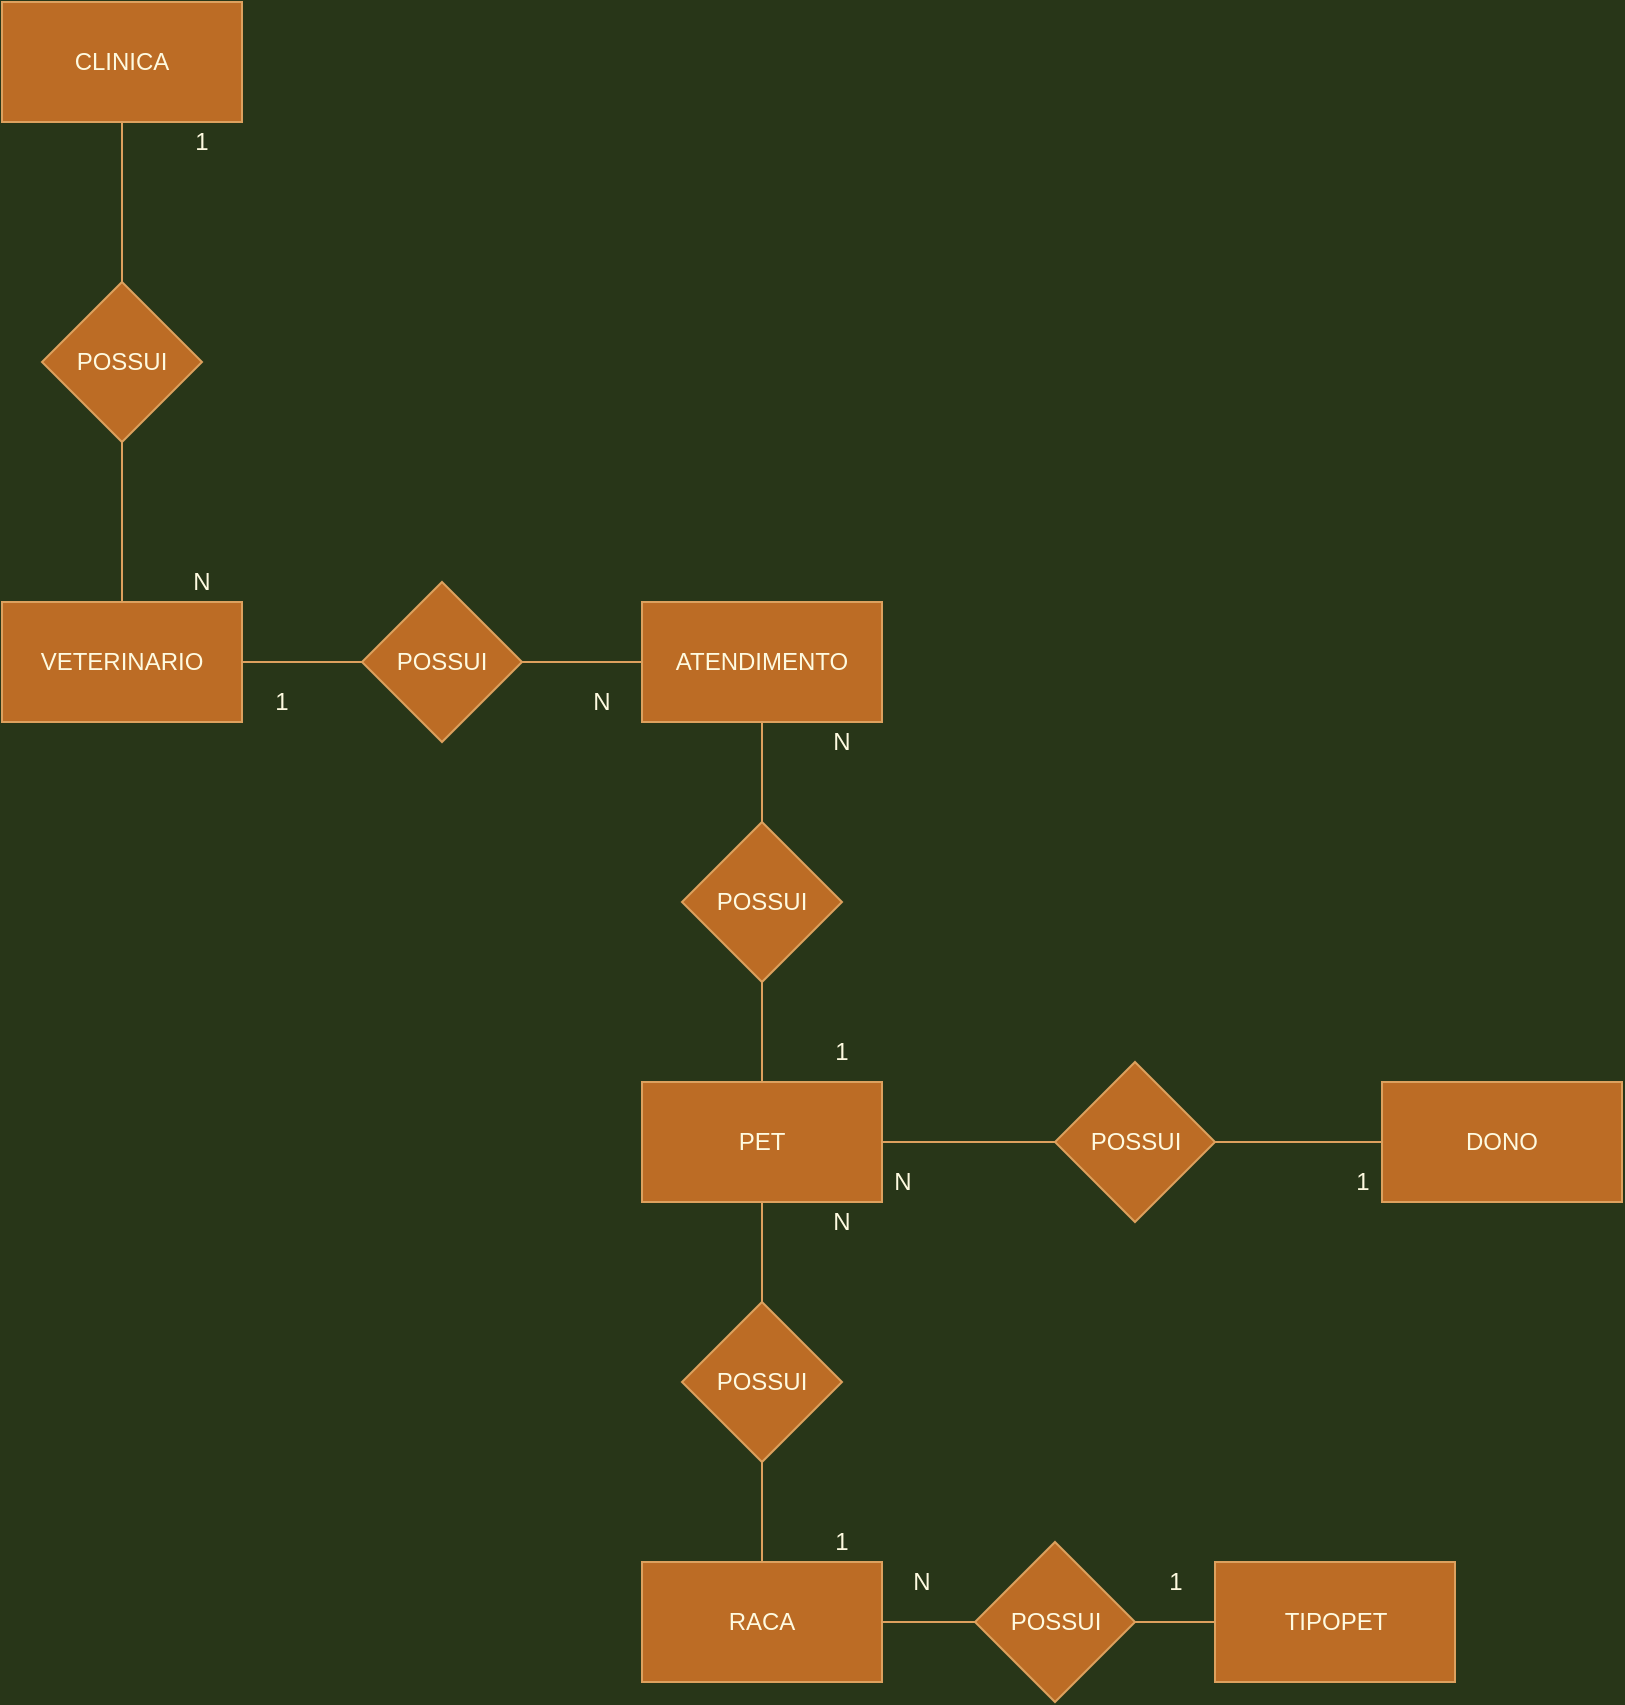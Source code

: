 <mxfile version="14.8.6" type="google" pages="2"><diagram id="g7eL8em8Z0sRDuetzhEX" name="Conceitual"><mxGraphModel dx="1422" dy="737" grid="1" gridSize="10" guides="1" tooltips="1" connect="1" arrows="1" fold="1" page="1" pageScale="1" pageWidth="827" pageHeight="1169" background="#283618" math="0" shadow="0"><root><mxCell id="0"/><mxCell id="1" parent="0"/><mxCell id="jaFsvLU_fsv56bhdkit_-1" value="CLINICA" style="rounded=0;whiteSpace=wrap;html=1;sketch=0;strokeColor=#DDA15E;fillColor=#BC6C25;fontColor=#FEFAE0;" parent="1" vertex="1"><mxGeometry x="60" y="60" width="120" height="60" as="geometry"/></mxCell><mxCell id="0H1CO0OoZdh0oAA5WzBR-9" style="edgeStyle=orthogonalEdgeStyle;curved=0;rounded=1;sketch=0;orthogonalLoop=1;jettySize=auto;html=1;endArrow=none;endFill=0;strokeColor=#DDA15E;fillColor=#BC6C25;fontColor=#FEFAE0;labelBackgroundColor=#283618;" parent="1" source="jaFsvLU_fsv56bhdkit_-3" target="XgD38zobs8YrJqWE0Dlh-2" edge="1"><mxGeometry relative="1" as="geometry"><mxPoint x="120" y="585" as="targetPoint"/></mxGeometry></mxCell><mxCell id="V1J7O3m6FTFfyrgCPqVt-3" style="edgeStyle=orthogonalEdgeStyle;curved=0;rounded=1;sketch=0;orthogonalLoop=1;jettySize=auto;html=1;fontColor=#FEFAE0;strokeColor=#DDA15E;fillColor=#BC6C25;endArrow=none;endFill=0;" parent="1" source="jaFsvLU_fsv56bhdkit_-3" target="V1J7O3m6FTFfyrgCPqVt-1" edge="1"><mxGeometry relative="1" as="geometry"/></mxCell><mxCell id="jaFsvLU_fsv56bhdkit_-3" value="PET" style="rounded=0;whiteSpace=wrap;html=1;sketch=0;strokeColor=#DDA15E;fillColor=#BC6C25;fontColor=#FEFAE0;" parent="1" vertex="1"><mxGeometry x="380" y="600" width="120" height="60" as="geometry"/></mxCell><mxCell id="0H1CO0OoZdh0oAA5WzBR-11" style="edgeStyle=orthogonalEdgeStyle;curved=0;rounded=1;sketch=0;orthogonalLoop=1;jettySize=auto;html=1;entryX=0.5;entryY=1;entryDx=0;entryDy=0;endArrow=none;endFill=0;strokeColor=#DDA15E;fillColor=#BC6C25;fontColor=#FEFAE0;labelBackgroundColor=#283618;" parent="1" source="jaFsvLU_fsv56bhdkit_-4" target="jaFsvLU_fsv56bhdkit_-6" edge="1"><mxGeometry relative="1" as="geometry"/></mxCell><mxCell id="jaFsvLU_fsv56bhdkit_-4" value="VETERINARIO" style="rounded=0;whiteSpace=wrap;html=1;sketch=0;strokeColor=#DDA15E;fillColor=#BC6C25;fontColor=#FEFAE0;" parent="1" vertex="1"><mxGeometry x="60" y="360" width="120" height="60" as="geometry"/></mxCell><mxCell id="0H1CO0OoZdh0oAA5WzBR-10" style="edgeStyle=orthogonalEdgeStyle;curved=0;rounded=1;sketch=0;orthogonalLoop=1;jettySize=auto;html=1;endArrow=none;endFill=0;strokeColor=#DDA15E;fillColor=#BC6C25;fontColor=#FEFAE0;labelBackgroundColor=#283618;" parent="1" source="XgD38zobs8YrJqWE0Dlh-3" target="jaFsvLU_fsv56bhdkit_-4" edge="1"><mxGeometry relative="1" as="geometry"><mxPoint x="120" y="505" as="sourcePoint"/></mxGeometry></mxCell><mxCell id="0H1CO0OoZdh0oAA5WzBR-12" style="edgeStyle=orthogonalEdgeStyle;curved=0;rounded=1;sketch=0;orthogonalLoop=1;jettySize=auto;html=1;entryX=0.5;entryY=1;entryDx=0;entryDy=0;endArrow=none;endFill=0;strokeColor=#DDA15E;fillColor=#BC6C25;fontColor=#FEFAE0;labelBackgroundColor=#283618;" parent="1" source="jaFsvLU_fsv56bhdkit_-6" target="jaFsvLU_fsv56bhdkit_-1" edge="1"><mxGeometry relative="1" as="geometry"/></mxCell><mxCell id="jaFsvLU_fsv56bhdkit_-6" value="POSSUI" style="rhombus;whiteSpace=wrap;html=1;rounded=0;sketch=0;strokeColor=#DDA15E;fillColor=#BC6C25;fontColor=#FEFAE0;" parent="1" vertex="1"><mxGeometry x="80" y="200" width="80" height="80" as="geometry"/></mxCell><mxCell id="jaFsvLU_fsv56bhdkit_-26" value="N" style="text;html=1;strokeColor=none;fillColor=none;align=center;verticalAlign=middle;whiteSpace=wrap;rounded=0;sketch=0;fontColor=#FEFAE0;" parent="1" vertex="1"><mxGeometry x="140" y="340" width="40" height="20" as="geometry"/></mxCell><mxCell id="jaFsvLU_fsv56bhdkit_-31" value="N" style="text;html=1;strokeColor=none;fillColor=none;align=center;verticalAlign=middle;whiteSpace=wrap;rounded=0;sketch=0;fontColor=#FEFAE0;" parent="1" vertex="1"><mxGeometry x="340" y="400" width="40" height="20" as="geometry"/></mxCell><mxCell id="jaFsvLU_fsv56bhdkit_-33" value="1" style="text;html=1;strokeColor=none;fillColor=none;align=center;verticalAlign=middle;whiteSpace=wrap;rounded=0;sketch=0;fontColor=#FEFAE0;" parent="1" vertex="1"><mxGeometry x="140" y="120" width="40" height="20" as="geometry"/></mxCell><mxCell id="0H1CO0OoZdh0oAA5WzBR-1" value="RACA" style="rounded=0;whiteSpace=wrap;html=1;sketch=0;strokeColor=#DDA15E;fillColor=#BC6C25;fontColor=#FEFAE0;" parent="1" vertex="1"><mxGeometry x="380" y="840" width="120" height="60" as="geometry"/></mxCell><mxCell id="0H1CO0OoZdh0oAA5WzBR-2" value="TIPOPET" style="rounded=0;whiteSpace=wrap;html=1;sketch=0;strokeColor=#DDA15E;fillColor=#BC6C25;fontColor=#FEFAE0;" parent="1" vertex="1"><mxGeometry x="666.5" y="840" width="120" height="60" as="geometry"/></mxCell><mxCell id="0H1CO0OoZdh0oAA5WzBR-5" style="edgeStyle=orthogonalEdgeStyle;curved=0;rounded=1;sketch=0;orthogonalLoop=1;jettySize=auto;html=1;strokeColor=#DDA15E;fillColor=#BC6C25;fontColor=#FEFAE0;endArrow=none;endFill=0;labelBackgroundColor=#283618;" parent="1" source="0H1CO0OoZdh0oAA5WzBR-3" target="jaFsvLU_fsv56bhdkit_-3" edge="1"><mxGeometry relative="1" as="geometry"/></mxCell><mxCell id="0H1CO0OoZdh0oAA5WzBR-6" style="edgeStyle=orthogonalEdgeStyle;curved=0;rounded=1;sketch=0;orthogonalLoop=1;jettySize=auto;html=1;endArrow=none;endFill=0;strokeColor=#DDA15E;fillColor=#BC6C25;fontColor=#FEFAE0;labelBackgroundColor=#283618;" parent="1" source="0H1CO0OoZdh0oAA5WzBR-3" target="0H1CO0OoZdh0oAA5WzBR-1" edge="1"><mxGeometry relative="1" as="geometry"/></mxCell><mxCell id="0H1CO0OoZdh0oAA5WzBR-3" value="POSSUI" style="rhombus;whiteSpace=wrap;html=1;rounded=0;sketch=0;strokeColor=#DDA15E;fillColor=#BC6C25;fontColor=#FEFAE0;" parent="1" vertex="1"><mxGeometry x="400" y="710" width="80" height="80" as="geometry"/></mxCell><mxCell id="0H1CO0OoZdh0oAA5WzBR-7" style="edgeStyle=orthogonalEdgeStyle;curved=0;rounded=1;sketch=0;orthogonalLoop=1;jettySize=auto;html=1;entryX=1;entryY=0.5;entryDx=0;entryDy=0;endArrow=none;endFill=0;strokeColor=#DDA15E;fillColor=#BC6C25;fontColor=#FEFAE0;labelBackgroundColor=#283618;" parent="1" source="0H1CO0OoZdh0oAA5WzBR-4" target="0H1CO0OoZdh0oAA5WzBR-1" edge="1"><mxGeometry relative="1" as="geometry"/></mxCell><mxCell id="0H1CO0OoZdh0oAA5WzBR-8" style="edgeStyle=orthogonalEdgeStyle;curved=0;rounded=1;sketch=0;orthogonalLoop=1;jettySize=auto;html=1;entryX=0;entryY=0.5;entryDx=0;entryDy=0;endArrow=none;endFill=0;strokeColor=#DDA15E;fillColor=#BC6C25;fontColor=#FEFAE0;labelBackgroundColor=#283618;" parent="1" source="0H1CO0OoZdh0oAA5WzBR-4" target="0H1CO0OoZdh0oAA5WzBR-2" edge="1"><mxGeometry relative="1" as="geometry"/></mxCell><mxCell id="0H1CO0OoZdh0oAA5WzBR-4" value="POSSUI" style="rhombus;whiteSpace=wrap;html=1;rounded=0;sketch=0;strokeColor=#DDA15E;fillColor=#BC6C25;fontColor=#FEFAE0;" parent="1" vertex="1"><mxGeometry x="546.5" y="830" width="80" height="80" as="geometry"/></mxCell><mxCell id="HZg0CSPUJzr8O0tT4qtL-1" value="N" style="text;html=1;strokeColor=none;fillColor=none;align=center;verticalAlign=middle;whiteSpace=wrap;rounded=0;sketch=0;fontColor=#FEFAE0;" parent="1" vertex="1"><mxGeometry x="460" y="660" width="40" height="20" as="geometry"/></mxCell><mxCell id="HZg0CSPUJzr8O0tT4qtL-2" value="N" style="text;html=1;strokeColor=none;fillColor=none;align=center;verticalAlign=middle;whiteSpace=wrap;rounded=0;sketch=0;fontColor=#FEFAE0;" parent="1" vertex="1"><mxGeometry x="500" y="840" width="40" height="20" as="geometry"/></mxCell><mxCell id="HZg0CSPUJzr8O0tT4qtL-3" value="1" style="text;html=1;strokeColor=none;fillColor=none;align=center;verticalAlign=middle;whiteSpace=wrap;rounded=0;sketch=0;fontColor=#FEFAE0;" parent="1" vertex="1"><mxGeometry x="626.5" y="840" width="40" height="20" as="geometry"/></mxCell><mxCell id="HZg0CSPUJzr8O0tT4qtL-5" value="1" style="text;html=1;strokeColor=none;fillColor=none;align=center;verticalAlign=middle;whiteSpace=wrap;rounded=0;sketch=0;fontColor=#FEFAE0;" parent="1" vertex="1"><mxGeometry x="460" y="820" width="40" height="20" as="geometry"/></mxCell><mxCell id="XgD38zobs8YrJqWE0Dlh-5" style="edgeStyle=orthogonalEdgeStyle;rounded=0;orthogonalLoop=1;jettySize=auto;html=1;endArrow=none;endFill=0;labelBackgroundColor=#283618;strokeColor=#DDA15E;fontColor=#FEFAE0;" parent="1" source="XgD38zobs8YrJqWE0Dlh-1" target="XgD38zobs8YrJqWE0Dlh-3" edge="1"><mxGeometry relative="1" as="geometry"/></mxCell><mxCell id="XgD38zobs8YrJqWE0Dlh-1" value="ATENDIMENTO" style="rounded=0;whiteSpace=wrap;html=1;sketch=0;strokeColor=#DDA15E;fillColor=#BC6C25;fontColor=#FEFAE0;" parent="1" vertex="1"><mxGeometry x="380" y="360" width="120" height="60" as="geometry"/></mxCell><mxCell id="XgD38zobs8YrJqWE0Dlh-4" style="edgeStyle=orthogonalEdgeStyle;rounded=0;orthogonalLoop=1;jettySize=auto;html=1;entryX=0.5;entryY=1;entryDx=0;entryDy=0;endArrow=none;endFill=0;labelBackgroundColor=#283618;strokeColor=#DDA15E;fontColor=#FEFAE0;" parent="1" source="XgD38zobs8YrJqWE0Dlh-2" target="XgD38zobs8YrJqWE0Dlh-1" edge="1"><mxGeometry relative="1" as="geometry"/></mxCell><mxCell id="XgD38zobs8YrJqWE0Dlh-2" value="POSSUI" style="rhombus;whiteSpace=wrap;html=1;rounded=0;sketch=0;strokeColor=#DDA15E;fillColor=#BC6C25;fontColor=#FEFAE0;" parent="1" vertex="1"><mxGeometry x="400" y="470" width="80" height="80" as="geometry"/></mxCell><mxCell id="XgD38zobs8YrJqWE0Dlh-3" value="POSSUI" style="rhombus;whiteSpace=wrap;html=1;rounded=0;sketch=0;strokeColor=#DDA15E;fillColor=#BC6C25;fontColor=#FEFAE0;" parent="1" vertex="1"><mxGeometry x="240" y="350" width="80" height="80" as="geometry"/></mxCell><mxCell id="XgD38zobs8YrJqWE0Dlh-6" value="1" style="text;html=1;strokeColor=none;fillColor=none;align=center;verticalAlign=middle;whiteSpace=wrap;rounded=0;sketch=0;fontColor=#FEFAE0;" parent="1" vertex="1"><mxGeometry x="460" y="575" width="40" height="20" as="geometry"/></mxCell><mxCell id="XgD38zobs8YrJqWE0Dlh-7" value="N" style="text;html=1;strokeColor=none;fillColor=none;align=center;verticalAlign=middle;whiteSpace=wrap;rounded=0;sketch=0;fontColor=#FEFAE0;" parent="1" vertex="1"><mxGeometry x="460" y="420" width="40" height="20" as="geometry"/></mxCell><mxCell id="XgD38zobs8YrJqWE0Dlh-8" value="1" style="text;html=1;strokeColor=none;fillColor=none;align=center;verticalAlign=middle;whiteSpace=wrap;rounded=0;sketch=0;fontColor=#FEFAE0;" parent="1" vertex="1"><mxGeometry x="180" y="400" width="40" height="20" as="geometry"/></mxCell><mxCell id="V1J7O3m6FTFfyrgCPqVt-4" style="edgeStyle=orthogonalEdgeStyle;curved=0;rounded=1;sketch=0;orthogonalLoop=1;jettySize=auto;html=1;fontColor=#FEFAE0;endArrow=none;endFill=0;strokeColor=#DDA15E;fillColor=#BC6C25;" parent="1" source="V1J7O3m6FTFfyrgCPqVt-1" target="V1J7O3m6FTFfyrgCPqVt-2" edge="1"><mxGeometry relative="1" as="geometry"/></mxCell><mxCell id="V1J7O3m6FTFfyrgCPqVt-1" value="POSSUI" style="rhombus;whiteSpace=wrap;html=1;rounded=0;sketch=0;strokeColor=#DDA15E;fillColor=#BC6C25;fontColor=#FEFAE0;" parent="1" vertex="1"><mxGeometry x="586.5" y="590" width="80" height="80" as="geometry"/></mxCell><mxCell id="V1J7O3m6FTFfyrgCPqVt-2" value="DONO" style="rounded=0;whiteSpace=wrap;html=1;sketch=0;strokeColor=#DDA15E;fillColor=#BC6C25;fontColor=#FEFAE0;" parent="1" vertex="1"><mxGeometry x="750" y="600" width="120" height="60" as="geometry"/></mxCell><mxCell id="V1J7O3m6FTFfyrgCPqVt-5" value="1" style="text;html=1;align=center;verticalAlign=middle;resizable=0;points=[];autosize=1;strokeColor=none;fontColor=#FEFAE0;" parent="1" vertex="1"><mxGeometry x="730" y="640" width="20" height="20" as="geometry"/></mxCell><mxCell id="V1J7O3m6FTFfyrgCPqVt-6" value="N" style="text;html=1;align=center;verticalAlign=middle;resizable=0;points=[];autosize=1;strokeColor=none;fontColor=#FEFAE0;" parent="1" vertex="1"><mxGeometry x="500" y="640" width="20" height="20" as="geometry"/></mxCell></root></mxGraphModel></diagram><diagram id="_Ur5FO-IDOzHzAHvugTp" name="Lógico"><mxGraphModel dx="1422" dy="737" grid="1" gridSize="10" guides="1" tooltips="1" connect="1" arrows="1" fold="1" page="1" pageScale="1" pageWidth="827" pageHeight="1169" background="#114B5F" math="0" shadow="0"><root><mxCell id="P8L1cj9mrE4I5MtNy8zU-0"/><mxCell id="P8L1cj9mrE4I5MtNy8zU-1" parent="P8L1cj9mrE4I5MtNy8zU-0"/><mxCell id="P8L1cj9mrE4I5MtNy8zU-2" value="Clinica" style="shape=table;startSize=30;container=1;collapsible=1;childLayout=tableLayout;fixedRows=1;rowLines=0;fontStyle=1;align=center;resizeLast=1;rounded=0;sketch=0;fillColor=#F45B69;strokeColor=#028090;fontColor=#E4FDE1;" parent="P8L1cj9mrE4I5MtNy8zU-1" vertex="1"><mxGeometry x="170" y="130" width="180" height="160" as="geometry"/></mxCell><mxCell id="P8L1cj9mrE4I5MtNy8zU-3" value="" style="shape=partialRectangle;collapsible=0;dropTarget=0;pointerEvents=0;fillColor=none;top=0;left=0;bottom=1;right=0;points=[[0,0.5],[1,0.5]];portConstraint=eastwest;strokeColor=#028090;fontColor=#E4FDE1;" parent="P8L1cj9mrE4I5MtNy8zU-2" vertex="1"><mxGeometry y="30" width="180" height="30" as="geometry"/></mxCell><mxCell id="P8L1cj9mrE4I5MtNy8zU-4" value="PK" style="shape=partialRectangle;connectable=0;fillColor=none;top=0;left=0;bottom=0;right=0;fontStyle=1;overflow=hidden;strokeColor=#028090;fontColor=#E4FDE1;" parent="P8L1cj9mrE4I5MtNy8zU-3" vertex="1"><mxGeometry width="30" height="30" as="geometry"/></mxCell><mxCell id="P8L1cj9mrE4I5MtNy8zU-5" value="idClinica" style="shape=partialRectangle;connectable=0;fillColor=none;top=0;left=0;bottom=0;right=0;align=left;spacingLeft=6;fontStyle=5;overflow=hidden;strokeColor=#028090;fontColor=#E4FDE1;" parent="P8L1cj9mrE4I5MtNy8zU-3" vertex="1"><mxGeometry x="30" width="150" height="30" as="geometry"/></mxCell><mxCell id="P8L1cj9mrE4I5MtNy8zU-6" value="" style="shape=partialRectangle;collapsible=0;dropTarget=0;pointerEvents=0;fillColor=none;top=0;left=0;bottom=0;right=0;points=[[0,0.5],[1,0.5]];portConstraint=eastwest;strokeColor=#028090;fontColor=#E4FDE1;" parent="P8L1cj9mrE4I5MtNy8zU-2" vertex="1"><mxGeometry y="60" width="180" height="30" as="geometry"/></mxCell><mxCell id="P8L1cj9mrE4I5MtNy8zU-7" value="" style="shape=partialRectangle;connectable=0;fillColor=none;top=0;left=0;bottom=0;right=0;editable=1;overflow=hidden;strokeColor=#028090;fontColor=#E4FDE1;" parent="P8L1cj9mrE4I5MtNy8zU-6" vertex="1"><mxGeometry width="30" height="30" as="geometry"/></mxCell><mxCell id="P8L1cj9mrE4I5MtNy8zU-8" value="RazaoSocial" style="shape=partialRectangle;connectable=0;fillColor=none;top=0;left=0;bottom=0;right=0;align=left;spacingLeft=6;overflow=hidden;strokeColor=#028090;fontColor=#E4FDE1;" parent="P8L1cj9mrE4I5MtNy8zU-6" vertex="1"><mxGeometry x="30" width="150" height="30" as="geometry"/></mxCell><mxCell id="0A4zvhSrHI3nti0VaoOX-26" value="" style="shape=partialRectangle;collapsible=0;dropTarget=0;pointerEvents=0;fillColor=none;top=0;left=0;bottom=0;right=0;points=[[0,0.5],[1,0.5]];portConstraint=eastwest;strokeColor=#028090;fontColor=#E4FDE1;" parent="P8L1cj9mrE4I5MtNy8zU-2" vertex="1"><mxGeometry y="90" width="180" height="30" as="geometry"/></mxCell><mxCell id="0A4zvhSrHI3nti0VaoOX-27" value="" style="shape=partialRectangle;connectable=0;fillColor=none;top=0;left=0;bottom=0;right=0;editable=1;overflow=hidden;strokeColor=#028090;fontColor=#E4FDE1;" parent="0A4zvhSrHI3nti0VaoOX-26" vertex="1"><mxGeometry width="30" height="30" as="geometry"/></mxCell><mxCell id="0A4zvhSrHI3nti0VaoOX-28" value="Endereco" style="shape=partialRectangle;connectable=0;fillColor=none;top=0;left=0;bottom=0;right=0;align=left;spacingLeft=6;overflow=hidden;strokeColor=#028090;fontColor=#E4FDE1;" parent="0A4zvhSrHI3nti0VaoOX-26" vertex="1"><mxGeometry x="30" width="150" height="30" as="geometry"/></mxCell><mxCell id="0A4zvhSrHI3nti0VaoOX-29" value="" style="shape=partialRectangle;collapsible=0;dropTarget=0;pointerEvents=0;fillColor=none;top=0;left=0;bottom=0;right=0;points=[[0,0.5],[1,0.5]];portConstraint=eastwest;strokeColor=#028090;fontColor=#E4FDE1;" parent="P8L1cj9mrE4I5MtNy8zU-2" vertex="1"><mxGeometry y="120" width="180" height="30" as="geometry"/></mxCell><mxCell id="0A4zvhSrHI3nti0VaoOX-30" value="" style="shape=partialRectangle;connectable=0;fillColor=none;top=0;left=0;bottom=0;right=0;editable=1;overflow=hidden;strokeColor=#028090;fontColor=#E4FDE1;" parent="0A4zvhSrHI3nti0VaoOX-29" vertex="1"><mxGeometry width="30" height="30" as="geometry"/></mxCell><mxCell id="0A4zvhSrHI3nti0VaoOX-31" value="CNPJ" style="shape=partialRectangle;connectable=0;fillColor=none;top=0;left=0;bottom=0;right=0;align=left;spacingLeft=6;overflow=hidden;strokeColor=#028090;fontColor=#E4FDE1;" parent="0A4zvhSrHI3nti0VaoOX-29" vertex="1"><mxGeometry x="30" width="150" height="30" as="geometry"/></mxCell><mxCell id="1XCb6jY4dUDxqXYOhN5B-6" value="Veterinario" style="shape=table;startSize=30;container=1;collapsible=1;childLayout=tableLayout;fixedRows=1;rowLines=0;fontStyle=1;align=center;resizeLast=1;rounded=0;sketch=0;fillColor=#F45B69;strokeColor=#028090;fontColor=#E4FDE1;" parent="P8L1cj9mrE4I5MtNy8zU-1" vertex="1"><mxGeometry x="490" y="130" width="180" height="160" as="geometry"/></mxCell><mxCell id="1XCb6jY4dUDxqXYOhN5B-7" value="" style="shape=partialRectangle;collapsible=0;dropTarget=0;pointerEvents=0;fillColor=none;top=0;left=0;bottom=1;right=0;points=[[0,0.5],[1,0.5]];portConstraint=eastwest;strokeColor=#028090;fontColor=#E4FDE1;" parent="1XCb6jY4dUDxqXYOhN5B-6" vertex="1"><mxGeometry y="30" width="180" height="30" as="geometry"/></mxCell><mxCell id="1XCb6jY4dUDxqXYOhN5B-8" value="PK" style="shape=partialRectangle;connectable=0;fillColor=none;top=0;left=0;bottom=0;right=0;fontStyle=1;overflow=hidden;strokeColor=#028090;fontColor=#E4FDE1;" parent="1XCb6jY4dUDxqXYOhN5B-7" vertex="1"><mxGeometry width="30" height="30" as="geometry"/></mxCell><mxCell id="1XCb6jY4dUDxqXYOhN5B-9" value="idVeterinario" style="shape=partialRectangle;connectable=0;fillColor=none;top=0;left=0;bottom=0;right=0;align=left;spacingLeft=6;fontStyle=5;overflow=hidden;strokeColor=#028090;fontColor=#E4FDE1;" parent="1XCb6jY4dUDxqXYOhN5B-7" vertex="1"><mxGeometry x="30" width="150" height="30" as="geometry"/></mxCell><mxCell id="1XCb6jY4dUDxqXYOhN5B-10" value="" style="shape=partialRectangle;collapsible=0;dropTarget=0;pointerEvents=0;fillColor=none;top=0;left=0;bottom=1;right=0;points=[[0,0.5],[1,0.5]];portConstraint=eastwest;strokeColor=#028090;fontColor=#E4FDE1;" parent="1XCb6jY4dUDxqXYOhN5B-6" vertex="1"><mxGeometry y="60" width="180" height="30" as="geometry"/></mxCell><mxCell id="1XCb6jY4dUDxqXYOhN5B-11" value="FK" style="shape=partialRectangle;connectable=0;fillColor=none;top=0;left=0;bottom=0;right=0;fontStyle=1;overflow=hidden;strokeColor=#028090;fontColor=#E4FDE1;" parent="1XCb6jY4dUDxqXYOhN5B-10" vertex="1"><mxGeometry width="30" height="30" as="geometry"/></mxCell><mxCell id="1XCb6jY4dUDxqXYOhN5B-12" value="idClinica" style="shape=partialRectangle;connectable=0;fillColor=none;top=0;left=0;bottom=0;right=0;align=left;spacingLeft=6;fontStyle=5;overflow=hidden;strokeColor=#028090;fontColor=#E4FDE1;" parent="1XCb6jY4dUDxqXYOhN5B-10" vertex="1"><mxGeometry x="30" width="150" height="30" as="geometry"/></mxCell><mxCell id="1XCb6jY4dUDxqXYOhN5B-16" value="" style="shape=partialRectangle;collapsible=0;dropTarget=0;pointerEvents=0;fillColor=none;top=0;left=0;bottom=0;right=0;points=[[0,0.5],[1,0.5]];portConstraint=eastwest;strokeColor=#028090;fontColor=#E4FDE1;" parent="1XCb6jY4dUDxqXYOhN5B-6" vertex="1"><mxGeometry y="90" width="180" height="30" as="geometry"/></mxCell><mxCell id="1XCb6jY4dUDxqXYOhN5B-17" value="" style="shape=partialRectangle;connectable=0;fillColor=none;top=0;left=0;bottom=0;right=0;editable=1;overflow=hidden;strokeColor=#028090;fontColor=#E4FDE1;" parent="1XCb6jY4dUDxqXYOhN5B-16" vertex="1"><mxGeometry width="30" height="30" as="geometry"/></mxCell><mxCell id="1XCb6jY4dUDxqXYOhN5B-18" value="NomeVeterinario" style="shape=partialRectangle;connectable=0;fillColor=none;top=0;left=0;bottom=0;right=0;align=left;spacingLeft=6;overflow=hidden;strokeColor=#028090;fontColor=#E4FDE1;" parent="1XCb6jY4dUDxqXYOhN5B-16" vertex="1"><mxGeometry x="30" width="150" height="30" as="geometry"/></mxCell><mxCell id="0A4zvhSrHI3nti0VaoOX-32" value="" style="shape=partialRectangle;collapsible=0;dropTarget=0;pointerEvents=0;fillColor=none;top=0;left=0;bottom=0;right=0;points=[[0,0.5],[1,0.5]];portConstraint=eastwest;strokeColor=#028090;fontColor=#E4FDE1;" parent="1XCb6jY4dUDxqXYOhN5B-6" vertex="1"><mxGeometry y="120" width="180" height="30" as="geometry"/></mxCell><mxCell id="0A4zvhSrHI3nti0VaoOX-33" value="" style="shape=partialRectangle;connectable=0;fillColor=none;top=0;left=0;bottom=0;right=0;editable=1;overflow=hidden;strokeColor=#028090;fontColor=#E4FDE1;" parent="0A4zvhSrHI3nti0VaoOX-32" vertex="1"><mxGeometry width="30" height="30" as="geometry"/></mxCell><mxCell id="0A4zvhSrHI3nti0VaoOX-34" value="CRMV" style="shape=partialRectangle;connectable=0;fillColor=none;top=0;left=0;bottom=0;right=0;align=left;spacingLeft=6;overflow=hidden;strokeColor=#028090;fontColor=#E4FDE1;" parent="0A4zvhSrHI3nti0VaoOX-32" vertex="1"><mxGeometry x="30" width="150" height="30" as="geometry"/></mxCell><mxCell id="1XCb6jY4dUDxqXYOhN5B-25" value="" style="edgeStyle=entityRelationEdgeStyle;fontSize=12;html=1;endArrow=ERoneToMany;strokeColor=#028090;fillColor=#F45B69;labelBackgroundColor=#114B5F;fontColor=#E4FDE1;" parent="P8L1cj9mrE4I5MtNy8zU-1" source="P8L1cj9mrE4I5MtNy8zU-3" target="1XCb6jY4dUDxqXYOhN5B-10" edge="1"><mxGeometry width="100" height="100" relative="1" as="geometry"><mxPoint x="70" y="460" as="sourcePoint"/><mxPoint x="170" y="360" as="targetPoint"/></mxGeometry></mxCell><mxCell id="1XCb6jY4dUDxqXYOhN5B-44" value="Pet" style="shape=table;startSize=30;container=1;collapsible=1;childLayout=tableLayout;fixedRows=1;rowLines=0;fontStyle=1;align=center;resizeLast=1;rounded=0;sketch=0;fillColor=#F45B69;strokeColor=#028090;fontColor=#E4FDE1;" parent="P8L1cj9mrE4I5MtNy8zU-1" vertex="1"><mxGeometry x="580" y="400" width="180" height="190" as="geometry"/></mxCell><mxCell id="1XCb6jY4dUDxqXYOhN5B-45" value="" style="shape=partialRectangle;collapsible=0;dropTarget=0;pointerEvents=0;fillColor=none;top=0;left=0;bottom=1;right=0;points=[[0,0.5],[1,0.5]];portConstraint=eastwest;strokeColor=#028090;fontColor=#E4FDE1;" parent="1XCb6jY4dUDxqXYOhN5B-44" vertex="1"><mxGeometry y="30" width="180" height="30" as="geometry"/></mxCell><mxCell id="1XCb6jY4dUDxqXYOhN5B-46" value="PK" style="shape=partialRectangle;connectable=0;fillColor=none;top=0;left=0;bottom=0;right=0;fontStyle=1;overflow=hidden;strokeColor=#028090;fontColor=#E4FDE1;" parent="1XCb6jY4dUDxqXYOhN5B-45" vertex="1"><mxGeometry width="30" height="30" as="geometry"/></mxCell><mxCell id="1XCb6jY4dUDxqXYOhN5B-47" value="idPet" style="shape=partialRectangle;connectable=0;fillColor=none;top=0;left=0;bottom=0;right=0;align=left;spacingLeft=6;fontStyle=5;overflow=hidden;strokeColor=#028090;fontColor=#E4FDE1;" parent="1XCb6jY4dUDxqXYOhN5B-45" vertex="1"><mxGeometry x="30" width="150" height="30" as="geometry"/></mxCell><mxCell id="1XCb6jY4dUDxqXYOhN5B-76" value="" style="shape=partialRectangle;collapsible=0;dropTarget=0;pointerEvents=0;fillColor=none;top=0;left=0;bottom=1;right=0;points=[[0,0.5],[1,0.5]];portConstraint=eastwest;strokeColor=#028090;fontColor=#E4FDE1;" parent="1XCb6jY4dUDxqXYOhN5B-44" vertex="1"><mxGeometry y="60" width="180" height="30" as="geometry"/></mxCell><mxCell id="1XCb6jY4dUDxqXYOhN5B-77" value="FK" style="shape=partialRectangle;connectable=0;fillColor=none;top=0;left=0;bottom=0;right=0;fontStyle=1;overflow=hidden;strokeColor=#028090;fontColor=#E4FDE1;" parent="1XCb6jY4dUDxqXYOhN5B-76" vertex="1"><mxGeometry width="30" height="30" as="geometry"/></mxCell><mxCell id="1XCb6jY4dUDxqXYOhN5B-78" value="idRaca" style="shape=partialRectangle;connectable=0;fillColor=none;top=0;left=0;bottom=0;right=0;align=left;spacingLeft=6;fontStyle=5;overflow=hidden;strokeColor=#028090;fontColor=#E4FDE1;" parent="1XCb6jY4dUDxqXYOhN5B-76" vertex="1"><mxGeometry x="30" width="150" height="30" as="geometry"/></mxCell><mxCell id="0A4zvhSrHI3nti0VaoOX-0" value="" style="shape=partialRectangle;collapsible=0;dropTarget=0;pointerEvents=0;fillColor=none;top=0;left=0;bottom=1;right=0;points=[[0,0.5],[1,0.5]];portConstraint=eastwest;strokeColor=#028090;fontColor=#E4FDE1;" parent="1XCb6jY4dUDxqXYOhN5B-44" vertex="1"><mxGeometry y="90" width="180" height="30" as="geometry"/></mxCell><mxCell id="0A4zvhSrHI3nti0VaoOX-1" value="FK" style="shape=partialRectangle;connectable=0;fillColor=none;top=0;left=0;bottom=0;right=0;fontStyle=1;overflow=hidden;strokeColor=#028090;fontColor=#E4FDE1;" parent="0A4zvhSrHI3nti0VaoOX-0" vertex="1"><mxGeometry width="30" height="30" as="geometry"/></mxCell><mxCell id="0A4zvhSrHI3nti0VaoOX-2" value="idDono" style="shape=partialRectangle;connectable=0;fillColor=none;top=0;left=0;bottom=0;right=0;align=left;spacingLeft=6;fontStyle=5;overflow=hidden;strokeColor=#028090;fontColor=#E4FDE1;" parent="0A4zvhSrHI3nti0VaoOX-0" vertex="1"><mxGeometry x="30" width="150" height="30" as="geometry"/></mxCell><mxCell id="1XCb6jY4dUDxqXYOhN5B-51" value="" style="shape=partialRectangle;collapsible=0;dropTarget=0;pointerEvents=0;fillColor=none;top=0;left=0;bottom=0;right=0;points=[[0,0.5],[1,0.5]];portConstraint=eastwest;strokeColor=#028090;fontColor=#E4FDE1;" parent="1XCb6jY4dUDxqXYOhN5B-44" vertex="1"><mxGeometry y="120" width="180" height="30" as="geometry"/></mxCell><mxCell id="1XCb6jY4dUDxqXYOhN5B-52" value="" style="shape=partialRectangle;connectable=0;fillColor=none;top=0;left=0;bottom=0;right=0;editable=1;overflow=hidden;strokeColor=#028090;fontColor=#E4FDE1;" parent="1XCb6jY4dUDxqXYOhN5B-51" vertex="1"><mxGeometry width="30" height="30" as="geometry"/></mxCell><mxCell id="1XCb6jY4dUDxqXYOhN5B-53" value="NomePet" style="shape=partialRectangle;connectable=0;fillColor=none;top=0;left=0;bottom=0;right=0;align=left;spacingLeft=6;overflow=hidden;strokeColor=#028090;fontColor=#E4FDE1;" parent="1XCb6jY4dUDxqXYOhN5B-51" vertex="1"><mxGeometry x="30" width="150" height="30" as="geometry"/></mxCell><mxCell id="1XCb6jY4dUDxqXYOhN5B-54" value="" style="shape=partialRectangle;collapsible=0;dropTarget=0;pointerEvents=0;fillColor=none;top=0;left=0;bottom=0;right=0;points=[[0,0.5],[1,0.5]];portConstraint=eastwest;strokeColor=#028090;fontColor=#E4FDE1;" parent="1XCb6jY4dUDxqXYOhN5B-44" vertex="1"><mxGeometry y="150" width="180" height="30" as="geometry"/></mxCell><mxCell id="1XCb6jY4dUDxqXYOhN5B-55" value="" style="shape=partialRectangle;connectable=0;fillColor=none;top=0;left=0;bottom=0;right=0;editable=1;overflow=hidden;strokeColor=#028090;fontColor=#E4FDE1;" parent="1XCb6jY4dUDxqXYOhN5B-54" vertex="1"><mxGeometry width="30" height="30" as="geometry"/></mxCell><mxCell id="1XCb6jY4dUDxqXYOhN5B-56" value="DataNascimento" style="shape=partialRectangle;connectable=0;fillColor=none;top=0;left=0;bottom=0;right=0;align=left;spacingLeft=6;overflow=hidden;strokeColor=#028090;fontColor=#E4FDE1;" parent="1XCb6jY4dUDxqXYOhN5B-54" vertex="1"><mxGeometry x="30" width="150" height="30" as="geometry"/></mxCell><mxCell id="1XCb6jY4dUDxqXYOhN5B-60" value="Raca" style="shape=table;startSize=30;container=1;collapsible=1;childLayout=tableLayout;fixedRows=1;rowLines=0;fontStyle=1;align=center;resizeLast=1;rounded=0;sketch=0;fillColor=#F45B69;strokeColor=#028090;fontColor=#E4FDE1;" parent="P8L1cj9mrE4I5MtNy8zU-1" vertex="1"><mxGeometry x="300" y="415" width="180" height="130" as="geometry"/></mxCell><mxCell id="1XCb6jY4dUDxqXYOhN5B-61" value="" style="shape=partialRectangle;collapsible=0;dropTarget=0;pointerEvents=0;fillColor=none;top=0;left=0;bottom=1;right=0;points=[[0,0.5],[1,0.5]];portConstraint=eastwest;strokeColor=#028090;fontColor=#E4FDE1;" parent="1XCb6jY4dUDxqXYOhN5B-60" vertex="1"><mxGeometry y="30" width="180" height="30" as="geometry"/></mxCell><mxCell id="1XCb6jY4dUDxqXYOhN5B-62" value="PK" style="shape=partialRectangle;connectable=0;fillColor=none;top=0;left=0;bottom=0;right=0;fontStyle=1;overflow=hidden;strokeColor=#028090;fontColor=#E4FDE1;" parent="1XCb6jY4dUDxqXYOhN5B-61" vertex="1"><mxGeometry width="30" height="30" as="geometry"/></mxCell><mxCell id="1XCb6jY4dUDxqXYOhN5B-63" value="idRaca" style="shape=partialRectangle;connectable=0;fillColor=none;top=0;left=0;bottom=0;right=0;align=left;spacingLeft=6;fontStyle=5;overflow=hidden;strokeColor=#028090;fontColor=#E4FDE1;" parent="1XCb6jY4dUDxqXYOhN5B-61" vertex="1"><mxGeometry x="30" width="150" height="30" as="geometry"/></mxCell><mxCell id="1XCb6jY4dUDxqXYOhN5B-95" value="" style="shape=partialRectangle;collapsible=0;dropTarget=0;pointerEvents=0;fillColor=none;top=0;left=0;bottom=1;right=0;points=[[0,0.5],[1,0.5]];portConstraint=eastwest;strokeColor=#028090;fontColor=#E4FDE1;" parent="1XCb6jY4dUDxqXYOhN5B-60" vertex="1"><mxGeometry y="60" width="180" height="30" as="geometry"/></mxCell><mxCell id="1XCb6jY4dUDxqXYOhN5B-96" value="FK" style="shape=partialRectangle;connectable=0;fillColor=none;top=0;left=0;bottom=0;right=0;fontStyle=1;overflow=hidden;strokeColor=#028090;fontColor=#E4FDE1;" parent="1XCb6jY4dUDxqXYOhN5B-95" vertex="1"><mxGeometry width="30" height="30" as="geometry"/></mxCell><mxCell id="1XCb6jY4dUDxqXYOhN5B-97" value="idTipoPet" style="shape=partialRectangle;connectable=0;fillColor=none;top=0;left=0;bottom=0;right=0;align=left;spacingLeft=6;fontStyle=5;overflow=hidden;strokeColor=#028090;fontColor=#E4FDE1;" parent="1XCb6jY4dUDxqXYOhN5B-95" vertex="1"><mxGeometry x="30" width="150" height="30" as="geometry"/></mxCell><mxCell id="1XCb6jY4dUDxqXYOhN5B-67" value="" style="shape=partialRectangle;collapsible=0;dropTarget=0;pointerEvents=0;fillColor=none;top=0;left=0;bottom=0;right=0;points=[[0,0.5],[1,0.5]];portConstraint=eastwest;strokeColor=#028090;fontColor=#E4FDE1;" parent="1XCb6jY4dUDxqXYOhN5B-60" vertex="1"><mxGeometry y="90" width="180" height="30" as="geometry"/></mxCell><mxCell id="1XCb6jY4dUDxqXYOhN5B-68" value="" style="shape=partialRectangle;connectable=0;fillColor=none;top=0;left=0;bottom=0;right=0;editable=1;overflow=hidden;strokeColor=#028090;fontColor=#E4FDE1;" parent="1XCb6jY4dUDxqXYOhN5B-67" vertex="1"><mxGeometry width="30" height="30" as="geometry"/></mxCell><mxCell id="1XCb6jY4dUDxqXYOhN5B-69" value="NomeRaca" style="shape=partialRectangle;connectable=0;fillColor=none;top=0;left=0;bottom=0;right=0;align=left;spacingLeft=6;overflow=hidden;strokeColor=#028090;fontColor=#E4FDE1;" parent="1XCb6jY4dUDxqXYOhN5B-67" vertex="1"><mxGeometry x="30" width="150" height="30" as="geometry"/></mxCell><mxCell id="1XCb6jY4dUDxqXYOhN5B-82" value="TipoPet" style="shape=table;startSize=30;container=1;collapsible=1;childLayout=tableLayout;fixedRows=1;rowLines=0;fontStyle=1;align=center;resizeLast=1;rounded=0;sketch=0;fillColor=#F45B69;strokeColor=#028090;fontColor=#E4FDE1;" parent="P8L1cj9mrE4I5MtNy8zU-1" vertex="1"><mxGeometry x="40" y="415" width="180" height="100" as="geometry"/></mxCell><mxCell id="1XCb6jY4dUDxqXYOhN5B-83" value="" style="shape=partialRectangle;collapsible=0;dropTarget=0;pointerEvents=0;fillColor=none;top=0;left=0;bottom=1;right=0;points=[[0,0.5],[1,0.5]];portConstraint=eastwest;strokeColor=#028090;fontColor=#E4FDE1;" parent="1XCb6jY4dUDxqXYOhN5B-82" vertex="1"><mxGeometry y="30" width="180" height="30" as="geometry"/></mxCell><mxCell id="1XCb6jY4dUDxqXYOhN5B-84" value="PK" style="shape=partialRectangle;connectable=0;fillColor=none;top=0;left=0;bottom=0;right=0;fontStyle=1;overflow=hidden;strokeColor=#028090;fontColor=#E4FDE1;" parent="1XCb6jY4dUDxqXYOhN5B-83" vertex="1"><mxGeometry width="30" height="30" as="geometry"/></mxCell><mxCell id="1XCb6jY4dUDxqXYOhN5B-85" value="idTipoPet" style="shape=partialRectangle;connectable=0;fillColor=none;top=0;left=0;bottom=0;right=0;align=left;spacingLeft=6;fontStyle=5;overflow=hidden;strokeColor=#028090;fontColor=#E4FDE1;" parent="1XCb6jY4dUDxqXYOhN5B-83" vertex="1"><mxGeometry x="30" width="150" height="30" as="geometry"/></mxCell><mxCell id="1XCb6jY4dUDxqXYOhN5B-86" value="" style="shape=partialRectangle;collapsible=0;dropTarget=0;pointerEvents=0;fillColor=none;top=0;left=0;bottom=0;right=0;points=[[0,0.5],[1,0.5]];portConstraint=eastwest;strokeColor=#028090;fontColor=#E4FDE1;" parent="1XCb6jY4dUDxqXYOhN5B-82" vertex="1"><mxGeometry y="60" width="180" height="30" as="geometry"/></mxCell><mxCell id="1XCb6jY4dUDxqXYOhN5B-87" value="" style="shape=partialRectangle;connectable=0;fillColor=none;top=0;left=0;bottom=0;right=0;editable=1;overflow=hidden;strokeColor=#028090;fontColor=#E4FDE1;" parent="1XCb6jY4dUDxqXYOhN5B-86" vertex="1"><mxGeometry width="30" height="30" as="geometry"/></mxCell><mxCell id="1XCb6jY4dUDxqXYOhN5B-88" value="NomeTipoPet" style="shape=partialRectangle;connectable=0;fillColor=none;top=0;left=0;bottom=0;right=0;align=left;spacingLeft=6;overflow=hidden;strokeColor=#028090;fontColor=#E4FDE1;" parent="1XCb6jY4dUDxqXYOhN5B-86" vertex="1"><mxGeometry x="30" width="150" height="30" as="geometry"/></mxCell><mxCell id="1XCb6jY4dUDxqXYOhN5B-98" value="" style="edgeStyle=entityRelationEdgeStyle;fontSize=12;html=1;endArrow=ERoneToMany;strokeColor=#028090;fillColor=#F45B69;labelBackgroundColor=#114B5F;fontColor=#E4FDE1;" parent="P8L1cj9mrE4I5MtNy8zU-1" source="1XCb6jY4dUDxqXYOhN5B-83" target="1XCb6jY4dUDxqXYOhN5B-95" edge="1"><mxGeometry width="100" height="100" relative="1" as="geometry"><mxPoint x="250" y="550" as="sourcePoint"/><mxPoint x="260" y="560" as="targetPoint"/></mxGeometry></mxCell><mxCell id="1XCb6jY4dUDxqXYOhN5B-99" value="" style="edgeStyle=entityRelationEdgeStyle;fontSize=12;html=1;endArrow=ERoneToMany;strokeColor=#028090;fillColor=#F45B69;labelBackgroundColor=#114B5F;fontColor=#E4FDE1;" parent="P8L1cj9mrE4I5MtNy8zU-1" source="1XCb6jY4dUDxqXYOhN5B-61" target="1XCb6jY4dUDxqXYOhN5B-76" edge="1"><mxGeometry width="100" height="100" relative="1" as="geometry"><mxPoint x="420" y="710" as="sourcePoint"/><mxPoint x="520" y="610" as="targetPoint"/></mxGeometry></mxCell><mxCell id="X6ckffPLb0hPlERPsQ37-0" value="Dono" style="shape=table;startSize=30;container=1;collapsible=1;childLayout=tableLayout;fixedRows=1;rowLines=0;fontStyle=1;align=center;resizeLast=1;rounded=0;sketch=0;fillColor=#F45B69;strokeColor=#028090;fontColor=#E4FDE1;" parent="P8L1cj9mrE4I5MtNy8zU-1" vertex="1"><mxGeometry x="300" y="630" width="180" height="100" as="geometry"/></mxCell><mxCell id="X6ckffPLb0hPlERPsQ37-1" value="" style="shape=partialRectangle;collapsible=0;dropTarget=0;pointerEvents=0;fillColor=none;top=0;left=0;bottom=1;right=0;points=[[0,0.5],[1,0.5]];portConstraint=eastwest;strokeColor=#028090;fontColor=#E4FDE1;" parent="X6ckffPLb0hPlERPsQ37-0" vertex="1"><mxGeometry y="30" width="180" height="30" as="geometry"/></mxCell><mxCell id="X6ckffPLb0hPlERPsQ37-2" value="PK" style="shape=partialRectangle;connectable=0;fillColor=none;top=0;left=0;bottom=0;right=0;fontStyle=1;overflow=hidden;strokeColor=#028090;fontColor=#E4FDE1;" parent="X6ckffPLb0hPlERPsQ37-1" vertex="1"><mxGeometry width="30" height="30" as="geometry"/></mxCell><mxCell id="X6ckffPLb0hPlERPsQ37-3" value="idDono" style="shape=partialRectangle;connectable=0;fillColor=none;top=0;left=0;bottom=0;right=0;align=left;spacingLeft=6;fontStyle=5;overflow=hidden;strokeColor=#028090;fontColor=#E4FDE1;" parent="X6ckffPLb0hPlERPsQ37-1" vertex="1"><mxGeometry x="30" width="150" height="30" as="geometry"/></mxCell><mxCell id="X6ckffPLb0hPlERPsQ37-10" value="" style="shape=partialRectangle;collapsible=0;dropTarget=0;pointerEvents=0;fillColor=none;top=0;left=0;bottom=0;right=0;points=[[0,0.5],[1,0.5]];portConstraint=eastwest;strokeColor=#028090;fontColor=#E4FDE1;" parent="X6ckffPLb0hPlERPsQ37-0" vertex="1"><mxGeometry y="60" width="180" height="30" as="geometry"/></mxCell><mxCell id="X6ckffPLb0hPlERPsQ37-11" value="" style="shape=partialRectangle;connectable=0;fillColor=none;top=0;left=0;bottom=0;right=0;editable=1;overflow=hidden;strokeColor=#028090;fontColor=#E4FDE1;" parent="X6ckffPLb0hPlERPsQ37-10" vertex="1"><mxGeometry width="30" height="30" as="geometry"/></mxCell><mxCell id="X6ckffPLb0hPlERPsQ37-12" value="NomeDono" style="shape=partialRectangle;connectable=0;fillColor=none;top=0;left=0;bottom=0;right=0;align=left;spacingLeft=6;overflow=hidden;strokeColor=#028090;fontColor=#E4FDE1;" parent="X6ckffPLb0hPlERPsQ37-10" vertex="1"><mxGeometry x="30" width="150" height="30" as="geometry"/></mxCell><mxCell id="0A4zvhSrHI3nti0VaoOX-4" value="" style="edgeStyle=entityRelationEdgeStyle;fontSize=12;html=1;endArrow=ERoneToMany;fontColor=#E4FDE1;strokeColor=#028090;fillColor=#F45B69;" parent="P8L1cj9mrE4I5MtNy8zU-1" source="X6ckffPLb0hPlERPsQ37-1" target="0A4zvhSrHI3nti0VaoOX-0" edge="1"><mxGeometry width="100" height="100" relative="1" as="geometry"><mxPoint x="340" y="460" as="sourcePoint"/><mxPoint x="440" y="360" as="targetPoint"/></mxGeometry></mxCell><mxCell id="0A4zvhSrHI3nti0VaoOX-5" value="Atendimento" style="shape=table;startSize=30;container=1;collapsible=1;childLayout=tableLayout;fixedRows=1;rowLines=0;fontStyle=1;align=center;resizeLast=1;rounded=0;sketch=0;fillColor=#F45B69;strokeColor=#028090;fontColor=#E4FDE1;" parent="P8L1cj9mrE4I5MtNy8zU-1" vertex="1"><mxGeometry x="827" y="130" width="180" height="190" as="geometry"/></mxCell><mxCell id="0A4zvhSrHI3nti0VaoOX-6" value="" style="shape=partialRectangle;collapsible=0;dropTarget=0;pointerEvents=0;fillColor=none;top=0;left=0;bottom=1;right=0;points=[[0,0.5],[1,0.5]];portConstraint=eastwest;strokeColor=#028090;fontColor=#E4FDE1;" parent="0A4zvhSrHI3nti0VaoOX-5" vertex="1"><mxGeometry y="30" width="180" height="30" as="geometry"/></mxCell><mxCell id="0A4zvhSrHI3nti0VaoOX-7" value="PK" style="shape=partialRectangle;connectable=0;fillColor=none;top=0;left=0;bottom=0;right=0;fontStyle=1;overflow=hidden;strokeColor=#028090;fontColor=#E4FDE1;" parent="0A4zvhSrHI3nti0VaoOX-6" vertex="1"><mxGeometry width="30" height="30" as="geometry"/></mxCell><mxCell id="0A4zvhSrHI3nti0VaoOX-8" value="idAtendimento" style="shape=partialRectangle;connectable=0;fillColor=none;top=0;left=0;bottom=0;right=0;align=left;spacingLeft=6;fontStyle=5;overflow=hidden;strokeColor=#028090;fontColor=#E4FDE1;" parent="0A4zvhSrHI3nti0VaoOX-6" vertex="1"><mxGeometry x="30" width="150" height="30" as="geometry"/></mxCell><mxCell id="0A4zvhSrHI3nti0VaoOX-9" value="" style="shape=partialRectangle;collapsible=0;dropTarget=0;pointerEvents=0;fillColor=none;top=0;left=0;bottom=1;right=0;points=[[0,0.5],[1,0.5]];portConstraint=eastwest;strokeColor=#028090;fontColor=#E4FDE1;" parent="0A4zvhSrHI3nti0VaoOX-5" vertex="1"><mxGeometry y="60" width="180" height="30" as="geometry"/></mxCell><mxCell id="0A4zvhSrHI3nti0VaoOX-10" value="FK" style="shape=partialRectangle;connectable=0;fillColor=none;top=0;left=0;bottom=0;right=0;fontStyle=1;overflow=hidden;strokeColor=#028090;fontColor=#E4FDE1;" parent="0A4zvhSrHI3nti0VaoOX-9" vertex="1"><mxGeometry width="30" height="30" as="geometry"/></mxCell><mxCell id="0A4zvhSrHI3nti0VaoOX-11" value="idVeterinario" style="shape=partialRectangle;connectable=0;fillColor=none;top=0;left=0;bottom=0;right=0;align=left;spacingLeft=6;fontStyle=5;overflow=hidden;strokeColor=#028090;fontColor=#E4FDE1;" parent="0A4zvhSrHI3nti0VaoOX-9" vertex="1"><mxGeometry x="30" width="150" height="30" as="geometry"/></mxCell><mxCell id="0A4zvhSrHI3nti0VaoOX-12" value="" style="shape=partialRectangle;collapsible=0;dropTarget=0;pointerEvents=0;fillColor=none;top=0;left=0;bottom=1;right=0;points=[[0,0.5],[1,0.5]];portConstraint=eastwest;strokeColor=#028090;fontColor=#E4FDE1;" parent="0A4zvhSrHI3nti0VaoOX-5" vertex="1"><mxGeometry y="90" width="180" height="30" as="geometry"/></mxCell><mxCell id="0A4zvhSrHI3nti0VaoOX-13" value="FK" style="shape=partialRectangle;connectable=0;fillColor=none;top=0;left=0;bottom=0;right=0;fontStyle=1;overflow=hidden;strokeColor=#028090;fontColor=#E4FDE1;" parent="0A4zvhSrHI3nti0VaoOX-12" vertex="1"><mxGeometry width="30" height="30" as="geometry"/></mxCell><mxCell id="0A4zvhSrHI3nti0VaoOX-14" value="idPet" style="shape=partialRectangle;connectable=0;fillColor=none;top=0;left=0;bottom=0;right=0;align=left;spacingLeft=6;fontStyle=5;overflow=hidden;strokeColor=#028090;fontColor=#E4FDE1;" parent="0A4zvhSrHI3nti0VaoOX-12" vertex="1"><mxGeometry x="30" width="150" height="30" as="geometry"/></mxCell><mxCell id="0A4zvhSrHI3nti0VaoOX-15" value="" style="shape=partialRectangle;collapsible=0;dropTarget=0;pointerEvents=0;fillColor=none;top=0;left=0;bottom=0;right=0;points=[[0,0.5],[1,0.5]];portConstraint=eastwest;strokeColor=#028090;fontColor=#E4FDE1;" parent="0A4zvhSrHI3nti0VaoOX-5" vertex="1"><mxGeometry y="120" width="180" height="30" as="geometry"/></mxCell><mxCell id="0A4zvhSrHI3nti0VaoOX-16" value="" style="shape=partialRectangle;connectable=0;fillColor=none;top=0;left=0;bottom=0;right=0;editable=1;overflow=hidden;strokeColor=#028090;fontColor=#E4FDE1;" parent="0A4zvhSrHI3nti0VaoOX-15" vertex="1"><mxGeometry width="30" height="30" as="geometry"/></mxCell><mxCell id="0A4zvhSrHI3nti0VaoOX-17" value="Descricao" style="shape=partialRectangle;connectable=0;fillColor=none;top=0;left=0;bottom=0;right=0;align=left;spacingLeft=6;overflow=hidden;strokeColor=#028090;fontColor=#E4FDE1;" parent="0A4zvhSrHI3nti0VaoOX-15" vertex="1"><mxGeometry x="30" width="150" height="30" as="geometry"/></mxCell><mxCell id="0A4zvhSrHI3nti0VaoOX-18" value="" style="shape=partialRectangle;collapsible=0;dropTarget=0;pointerEvents=0;fillColor=none;top=0;left=0;bottom=0;right=0;points=[[0,0.5],[1,0.5]];portConstraint=eastwest;strokeColor=#028090;fontColor=#E4FDE1;" parent="0A4zvhSrHI3nti0VaoOX-5" vertex="1"><mxGeometry y="150" width="180" height="30" as="geometry"/></mxCell><mxCell id="0A4zvhSrHI3nti0VaoOX-19" value="" style="shape=partialRectangle;connectable=0;fillColor=none;top=0;left=0;bottom=0;right=0;editable=1;overflow=hidden;strokeColor=#028090;fontColor=#E4FDE1;" parent="0A4zvhSrHI3nti0VaoOX-18" vertex="1"><mxGeometry width="30" height="30" as="geometry"/></mxCell><mxCell id="0A4zvhSrHI3nti0VaoOX-20" value="DataConsulta" style="shape=partialRectangle;connectable=0;fillColor=none;top=0;left=0;bottom=0;right=0;align=left;spacingLeft=6;overflow=hidden;strokeColor=#028090;fontColor=#E4FDE1;" parent="0A4zvhSrHI3nti0VaoOX-18" vertex="1"><mxGeometry x="30" width="150" height="30" as="geometry"/></mxCell><mxCell id="0A4zvhSrHI3nti0VaoOX-24" value="" style="edgeStyle=entityRelationEdgeStyle;fontSize=12;html=1;endArrow=ERoneToMany;fontColor=#E4FDE1;strokeColor=#028090;fillColor=#F45B69;" parent="P8L1cj9mrE4I5MtNy8zU-1" source="1XCb6jY4dUDxqXYOhN5B-7" target="0A4zvhSrHI3nti0VaoOX-9" edge="1"><mxGeometry width="100" height="100" relative="1" as="geometry"><mxPoint x="430" y="450" as="sourcePoint"/><mxPoint x="530" y="350" as="targetPoint"/></mxGeometry></mxCell><mxCell id="0A4zvhSrHI3nti0VaoOX-25" value="" style="edgeStyle=entityRelationEdgeStyle;fontSize=12;html=1;endArrow=ERoneToMany;fontColor=#E4FDE1;strokeColor=#028090;fillColor=#F45B69;" parent="P8L1cj9mrE4I5MtNy8zU-1" source="1XCb6jY4dUDxqXYOhN5B-45" target="0A4zvhSrHI3nti0VaoOX-12" edge="1"><mxGeometry width="100" height="100" relative="1" as="geometry"><mxPoint x="540" y="410" as="sourcePoint"/><mxPoint x="640" y="310" as="targetPoint"/></mxGeometry></mxCell></root></mxGraphModel></diagram></mxfile>